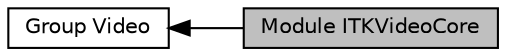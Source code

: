 digraph "Module ITKVideoCore"
{
  edge [fontname="Helvetica",fontsize="10",labelfontname="Helvetica",labelfontsize="10"];
  node [fontname="Helvetica",fontsize="10",shape=box];
  rankdir=LR;
  Node2 [label="Group Video",height=0.2,width=0.4,color="black", fillcolor="white", style="filled",URL="$group__Group-Video.html",tooltip=" "];
  Node1 [label="Module ITKVideoCore",height=0.2,width=0.4,color="black", fillcolor="grey75", style="filled", fontcolor="black",tooltip=" "];
  Node2->Node1 [shape=plaintext, dir="back", style="solid"];
}
